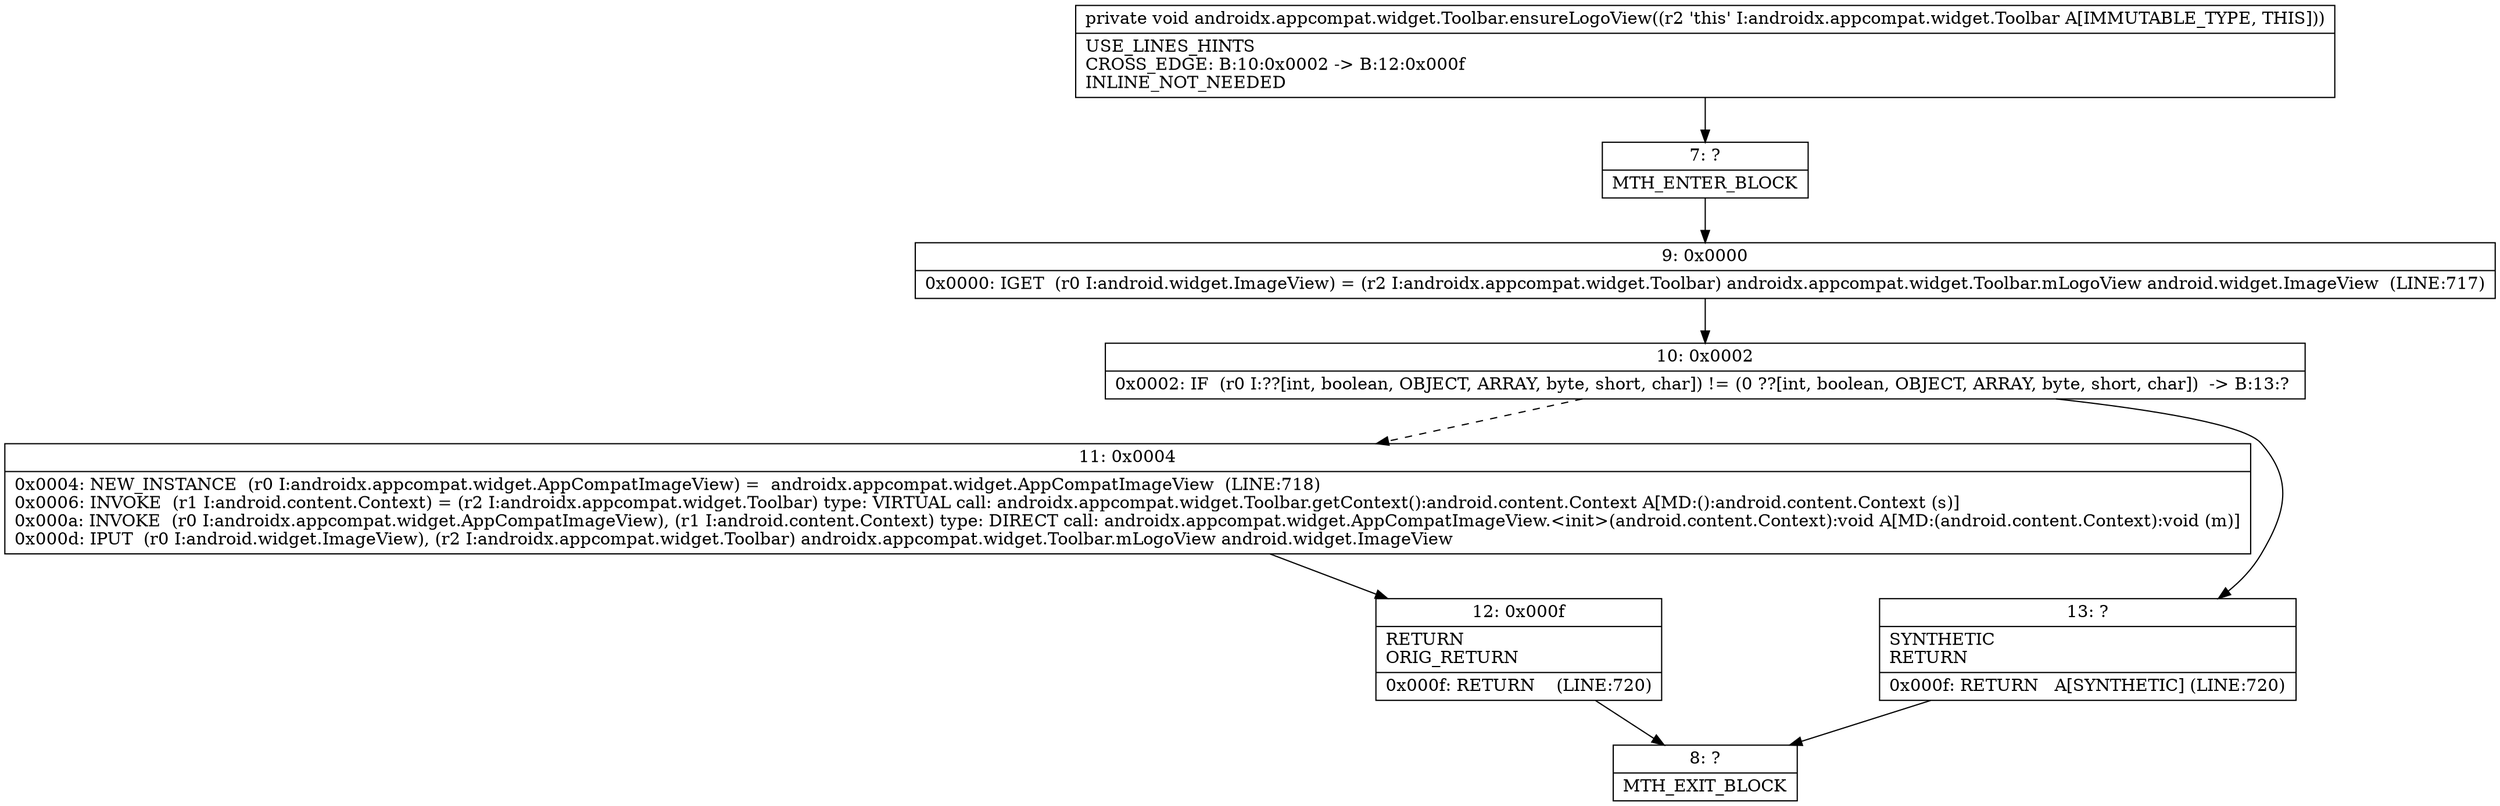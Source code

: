 digraph "CFG forandroidx.appcompat.widget.Toolbar.ensureLogoView()V" {
Node_7 [shape=record,label="{7\:\ ?|MTH_ENTER_BLOCK\l}"];
Node_9 [shape=record,label="{9\:\ 0x0000|0x0000: IGET  (r0 I:android.widget.ImageView) = (r2 I:androidx.appcompat.widget.Toolbar) androidx.appcompat.widget.Toolbar.mLogoView android.widget.ImageView  (LINE:717)\l}"];
Node_10 [shape=record,label="{10\:\ 0x0002|0x0002: IF  (r0 I:??[int, boolean, OBJECT, ARRAY, byte, short, char]) != (0 ??[int, boolean, OBJECT, ARRAY, byte, short, char])  \-\> B:13:? \l}"];
Node_11 [shape=record,label="{11\:\ 0x0004|0x0004: NEW_INSTANCE  (r0 I:androidx.appcompat.widget.AppCompatImageView) =  androidx.appcompat.widget.AppCompatImageView  (LINE:718)\l0x0006: INVOKE  (r1 I:android.content.Context) = (r2 I:androidx.appcompat.widget.Toolbar) type: VIRTUAL call: androidx.appcompat.widget.Toolbar.getContext():android.content.Context A[MD:():android.content.Context (s)]\l0x000a: INVOKE  (r0 I:androidx.appcompat.widget.AppCompatImageView), (r1 I:android.content.Context) type: DIRECT call: androidx.appcompat.widget.AppCompatImageView.\<init\>(android.content.Context):void A[MD:(android.content.Context):void (m)]\l0x000d: IPUT  (r0 I:android.widget.ImageView), (r2 I:androidx.appcompat.widget.Toolbar) androidx.appcompat.widget.Toolbar.mLogoView android.widget.ImageView \l}"];
Node_12 [shape=record,label="{12\:\ 0x000f|RETURN\lORIG_RETURN\l|0x000f: RETURN    (LINE:720)\l}"];
Node_8 [shape=record,label="{8\:\ ?|MTH_EXIT_BLOCK\l}"];
Node_13 [shape=record,label="{13\:\ ?|SYNTHETIC\lRETURN\l|0x000f: RETURN   A[SYNTHETIC] (LINE:720)\l}"];
MethodNode[shape=record,label="{private void androidx.appcompat.widget.Toolbar.ensureLogoView((r2 'this' I:androidx.appcompat.widget.Toolbar A[IMMUTABLE_TYPE, THIS]))  | USE_LINES_HINTS\lCROSS_EDGE: B:10:0x0002 \-\> B:12:0x000f\lINLINE_NOT_NEEDED\l}"];
MethodNode -> Node_7;Node_7 -> Node_9;
Node_9 -> Node_10;
Node_10 -> Node_11[style=dashed];
Node_10 -> Node_13;
Node_11 -> Node_12;
Node_12 -> Node_8;
Node_13 -> Node_8;
}

